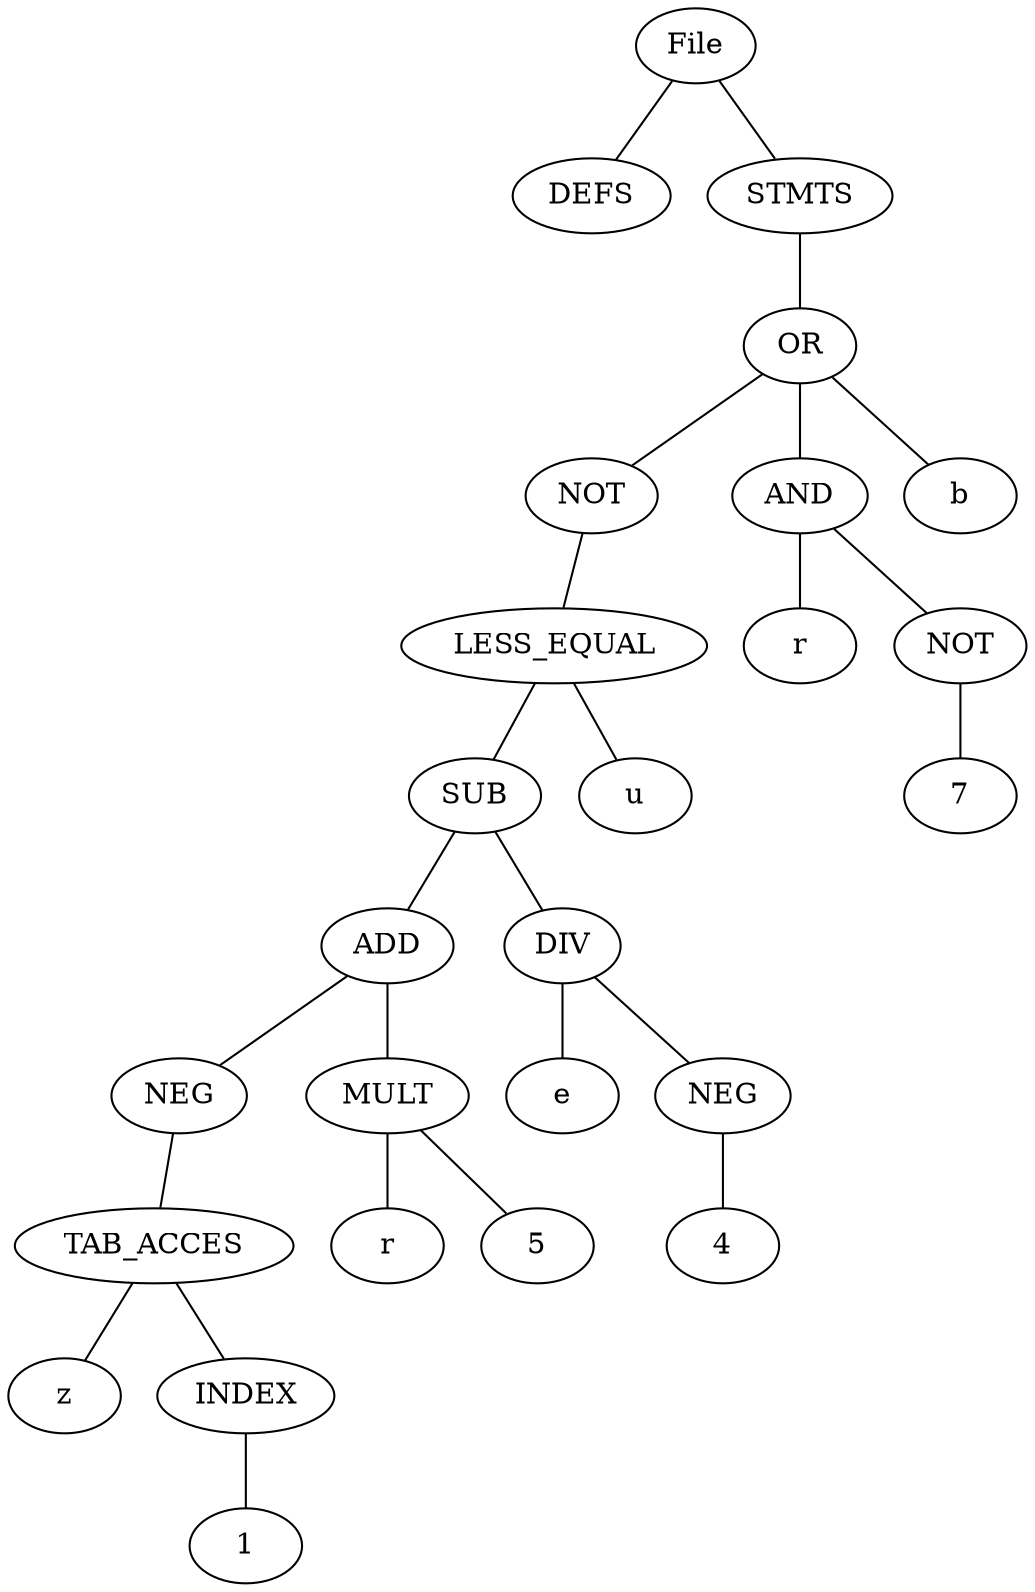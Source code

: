 graph AST {
  root [label="File"];
  root -- root_defs;
  root_defs [label="DEFS"];
  root -- root_stmts;
  root_stmts [label="STMTS"];
  root_stmts -- root_stmts_142257191;
  root_stmts_142257191 [label="OR"];
  root_stmts_142257191 -- root_stmts_142257191_990368553;
  root_stmts_142257191_990368553 [label="NOT"];
  root_stmts_142257191_990368553 -- root_stmts_142257191_990368553_1096979270;
  root_stmts_142257191_990368553_1096979270 [label="LESS_EQUAL"];
  root_stmts_142257191_990368553_1096979270 -- root_stmts_142257191_990368553_1096979270_left;
  root_stmts_142257191_990368553_1096979270_left [label="SUB"];
  root_stmts_142257191_990368553_1096979270_left -- root_stmts_142257191_990368553_1096979270_left_left;
  root_stmts_142257191_990368553_1096979270_left_left [label="ADD"];
  root_stmts_142257191_990368553_1096979270_left_left -- root_stmts_142257191_990368553_1096979270_left_left_left;
  root_stmts_142257191_990368553_1096979270_left_left_left [label="NEG"];
  root_stmts_142257191_990368553_1096979270_left_left_left -- root_stmts_142257191_990368553_1096979270_left_left_left_1078694789;
  root_stmts_142257191_990368553_1096979270_left_left_left_1078694789 [label="TAB_ACCES"];
  root_stmts_142257191_990368553_1096979270_left_left_left_1078694789 -- root_stmts_142257191_990368553_1096979270_left_left_left_1078694789_left;
  root_stmts_142257191_990368553_1096979270_left_left_left_1078694789_left [label="z"];
  root_stmts_142257191_990368553_1096979270_left_left_left_1078694789_INDEX [label="INDEX"];
  root_stmts_142257191_990368553_1096979270_left_left_left_1078694789 -- root_stmts_142257191_990368553_1096979270_left_left_left_1078694789_INDEX;
  root_stmts_142257191_990368553_1096979270_left_left_left_1078694789_INDEX -- root_stmts_142257191_990368553_1096979270_left_left_left_1078694789_INDEX_child0;
  root_stmts_142257191_990368553_1096979270_left_left_left_1078694789_INDEX_child0 [label="1"];
  root_stmts_142257191_990368553_1096979270_left_left -- root_stmts_142257191_990368553_1096979270_left_left_right;
  root_stmts_142257191_990368553_1096979270_left_left_right [label="MULT"];
  root_stmts_142257191_990368553_1096979270_left_left_right -- root_stmts_142257191_990368553_1096979270_left_left_right_left;
  root_stmts_142257191_990368553_1096979270_left_left_right_left [label="r"];
  root_stmts_142257191_990368553_1096979270_left_left_right -- root_stmts_142257191_990368553_1096979270_left_left_right_right;
  root_stmts_142257191_990368553_1096979270_left_left_right_right [label="5"];
  root_stmts_142257191_990368553_1096979270_left -- root_stmts_142257191_990368553_1096979270_left_right;
  root_stmts_142257191_990368553_1096979270_left_right [label="DIV"];
  root_stmts_142257191_990368553_1096979270_left_right -- root_stmts_142257191_990368553_1096979270_left_right_left;
  root_stmts_142257191_990368553_1096979270_left_right_left [label="e"];
  root_stmts_142257191_990368553_1096979270_left_right -- root_stmts_142257191_990368553_1096979270_left_right_right;
  root_stmts_142257191_990368553_1096979270_left_right_right [label="NEG"];
  root_stmts_142257191_990368553_1096979270_left_right_right -- root_stmts_142257191_990368553_1096979270_left_right_right_1831932724;
  root_stmts_142257191_990368553_1096979270_left_right_right_1831932724 [label="4"];
  root_stmts_142257191_990368553_1096979270 -- root_stmts_142257191_990368553_1096979270_right;
  root_stmts_142257191_990368553_1096979270_right [label="u"];
  root_stmts_142257191 -- root_stmts_142257191_1747585824;
  root_stmts_142257191_1747585824 [label="AND"];
  root_stmts_142257191_1747585824 -- root_stmts_142257191_1747585824_1023892928;
  root_stmts_142257191_1747585824_1023892928 [label="r"];
  root_stmts_142257191_1747585824 -- root_stmts_142257191_1747585824_558638686;
  root_stmts_142257191_1747585824_558638686 [label="NOT"];
  root_stmts_142257191_1747585824_558638686 -- root_stmts_142257191_1747585824_558638686_1149319664;
  root_stmts_142257191_1747585824_558638686_1149319664 [label="7"];
  root_stmts_142257191 -- root_stmts_142257191_2093631819;
  root_stmts_142257191_2093631819 [label="b"];
}
